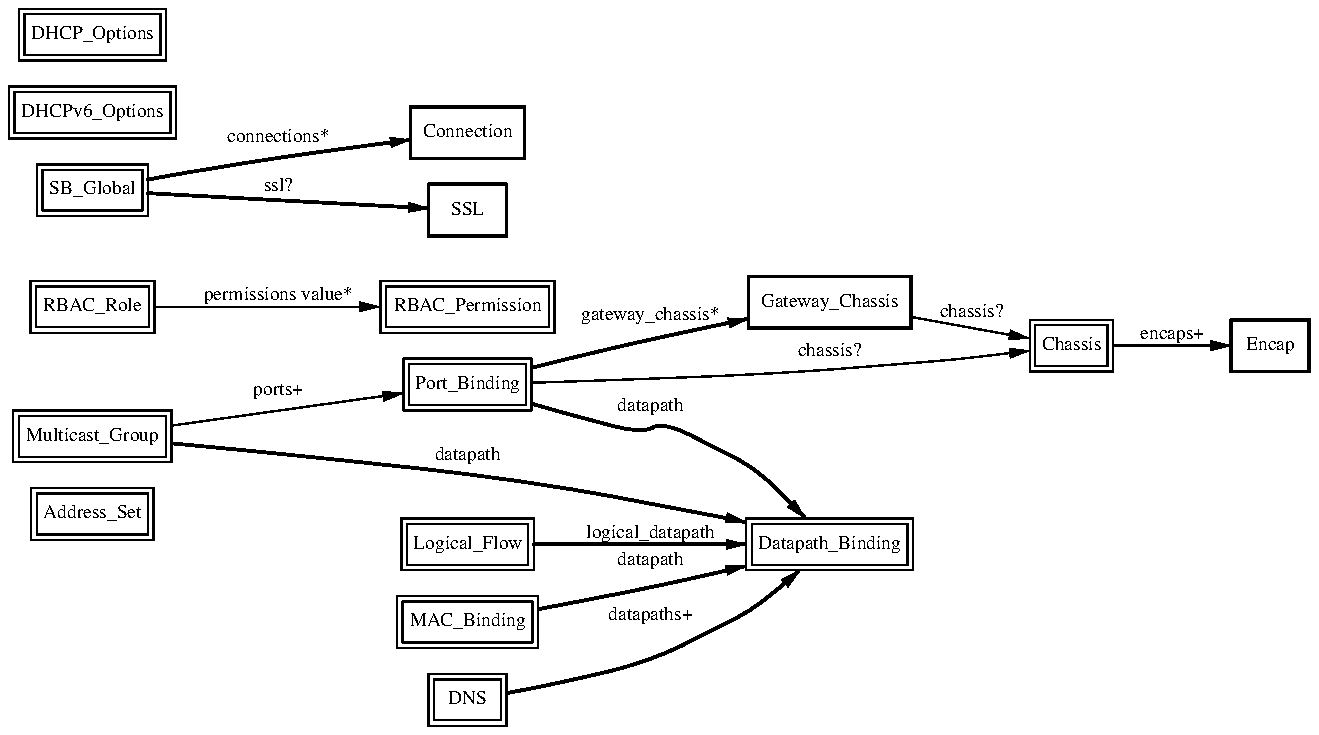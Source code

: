 .ps -3
.PS
linethick = 1;
linethick = 0.500000;
box at 0.417498,1.058152 wid 0.611870 height 0.259135 "Address_Set"
box at 0.417498,1.058152 wid 0.556314 height 0.203579
linethick = 1.000000;
box at 4.102988,2.116252 wid 0.813373 height 0.259135 "Gateway_Chassis"
linethick = 0.500000;
box at 5.312267,1.900341 wid 0.417498 height 0.259135 "Chassis"
box at 5.312267,1.900341 wid 0.361942 height 0.203579
linethick = 1.000000;
box at 6.305791,1.900341 wid 0.388703 height 0.259135 "Encap"
linethick = 0.500000;
box at 0.417498,1.446854 wid 0.791813 height 0.259135 "Multicast_Group"
box at 0.417498,1.446854 wid 0.736257 height 0.203579
linethick = 0.500000;
box at 2.292619,1.705989 wid 0.640634 height 0.259135 "Port_Binding"
box at 2.292619,1.705989 wid 0.585078 height 0.203579
linethick = 0.500000;
box at 4.102988,0.906972 wid 0.834985 height 0.259135 "Datapath_Binding"
box at 4.102988,0.906972 wid 0.779429 height 0.203579
linethick = 0.500000;
box at 2.292619,2.094692 wid 0.871005 height 0.259135 "RBAC_Permission"
box at 2.292619,2.094692 wid 0.815449 height 0.203579
linethick = 0.500000;
box at 0.417498,2.677746 wid 0.554238 height 0.259135 "SB_Global"
box at 0.417498,2.677746 wid 0.498682 height 0.203579
linethick = 1.000000;
box at 2.292619,2.965645 wid 0.568646 height 0.259135 "Connection"
linethick = 1.000000;
box at 2.292619,2.576942 wid 0.388703 height 0.259135 "SSL"
linethick = 0.500000;
box at 2.292619,0.906972 wid 0.662245 height 0.259135 "Logical_Flow"
box at 2.292619,0.906972 wid 0.606690 height 0.203579
linethick = 0.500000;
box at 2.292619,0.518270 wid 0.705417 height 0.259135 "MAC_Binding"
box at 2.292619,0.518270 wid 0.649862 height 0.203579
linethick = 0.500000;
box at 0.417498,2.094692 wid 0.619022 height 0.259135 "RBAC_Role"
box at 0.417498,2.094692 wid 0.563466 height 0.203579
linethick = 0.500000;
box at 2.292619,0.129568 wid 0.388703 height 0.259135 "DNS"
box at 2.292619,0.129568 wid 0.333147 height 0.203579
linethick = 0.500000;
box at 0.417498,3.066448 wid 0.834985 height 0.259135 "DHCPv6_Options"
box at 0.417498,3.066448 wid 0.779429 height 0.203579
linethick = 0.500000;
box at 0.417498,3.455151 wid 0.734233 height 0.259135 "DHCP_Options"
box at 0.417498,3.455151 wid 0.678678 height 0.203579
linethick = 0.500000;
spline -> from 4.511385,2.043746 to 4.511385,2.043746 to 4.709364,2.007985 to 4.939683,1.966368 to 5.101021,1.937190
"chassis?" at 4.811981,2.062300
linethick = 1.000000;
spline -> from 5.522167,1.900341 to 5.522167,1.900341 to 5.694751,1.900341 to 5.940411,1.900341 to 6.109367,1.900341
"encaps+" at 5.816026,1.954293
linethick = 0.500000;
spline -> from 0.814772,1.501169 to 0.814772,1.501169 to 1.157919,1.548954 to 1.651105,1.617624 to 1.969944,1.662040
"ports+" at 1.346051,1.673597
linethick = 1.000000;
spline -> from 0.815135,1.411767 to 0.815135,1.411767 to 1.409954,1.354965 to 2.577305,1.230010 to 3.555902,1.043744 to 3.597675,1.035763 to 3.641054,1.026537 to 3.684278,1.016638
"datapath" at 2.292619,1.349679
linethick = 1.000000;
spline -> from 2.614931,1.789690 to 2.614931,1.789690 to 2.694019,1.810006 to 2.778860,1.831307 to 2.857689,1.849913 to 3.136881,1.915992 to 3.453181,1.983886 to 3.696198,2.034624
"gateway_chassis*" at 3.206796,2.047892
linethick = 0.500000;
spline -> from 2.614620,1.715215 to 2.614620,1.715215 to 3.045355,1.729260 to 3.842298,1.760200 to 4.520455,1.813945 to 4.718537,1.829649 to 4.943933,1.855251 to 5.102161,1.874531
"chassis?" at 4.102988,1.867949
linethick = 1.000000;
spline -> from 2.614620,1.609228 to 2.614620,1.609228 to 2.693760,1.585803 to 2.778601,1.561496 to 2.857689,1.540402 to 3.165852,1.458204 to 3.272046,1.520293 to 3.555902,1.374867 to 3.721490,1.290026 to 3.878370,1.143977 to 3.979899,1.037577
"datapath" at 3.206796,1.594406
linethick = 1.000000;
spline -> from 0.696140,2.730816 to 0.696140,2.730816 to 0.781862,2.746935 to 0.877068,2.764141 to 0.964552,2.778497 to 1.323402,2.837373 to 1.738900,2.894434 to 2.006586,2.929780
"connections*" at 1.346051,2.940457
linethick = 1.000000;
spline -> from 0.695259,2.663079 to 0.695259,2.663079 to 1.077276,2.642400 to 1.765072,2.605136 to 2.096609,2.587204
"ssl?" at 1.346051,2.695730
linethick = 1.000000;
spline -> from 2.625038,0.906972 to 2.625038,0.906972 to 2.922214,0.906972 to 3.363054,0.906972 to 3.684589,0.906972
"logical_datapath" at 3.206796,0.960976
linethick = 1.000000;
spline -> from 2.647375,0.583106 to 2.647375,0.583106 to 2.900083,0.631460 to 3.250071,0.700857 to 3.555902,0.770201 to 3.597416,0.779634 to 3.640588,0.789843 to 3.683604,0.800313
"datapath" at 3.206796,0.824205
linethick = 0.500000;
spline -> from 0.727807,2.094692 to 0.727807,2.094692 to 1.033638,2.094692 to 1.508788,2.094692 to 1.853904,2.094692
"permissions value*" at 1.346051,2.148644
linethick = 1.000000;
spline -> from 2.488733,0.162379 to 2.488733,0.162379 to 2.741700,0.211226 to 3.199903,0.317129 to 3.555902,0.496674 to 3.703039,0.570874 to 3.850746,0.686656 to 3.954348,0.776317
"datapaths+" at 3.206796,0.550662
.ps +3
.PE
